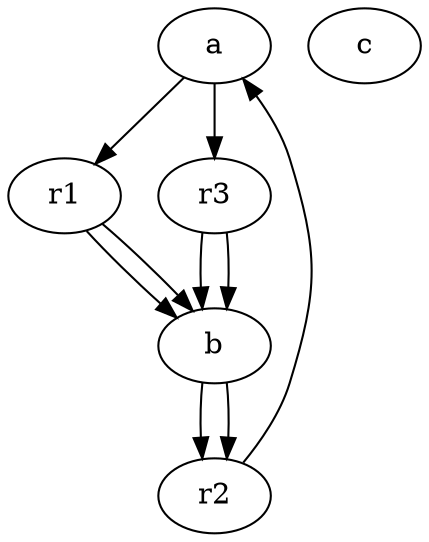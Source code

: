 digraph compt {
	graph [file="/tmp/tmptylvv9.dot",
		sim_time=10,
		volume="1e-15"
	];
	a	 [conc_init=1,
		constant=true,
		do_test=true,
		type="<utils.typeclass.BufPool object at 0x7f3fe3264550>"];
	r1	 [do_test=true,
		enzyme=b,
		kcat=0.4,
		km=4,
		type="<utils.typeclass.EnzymaticReaction object at 0x7f3fe3264890>"];
	a -> r1 [key=0];
r3 [do_test=true,
	kb=0.01,
	kf=0.001,
	reaction="<moose.ZombieReac: id=464, dataIndex=0, path=/model[0]/compt[0]/r3[0]>",
	type="<utils.typeclass.Reaction object at 0x7f3fe3264910>"];
a -> r3 [key=0];
c [conc_init=0.01,
do_test=true,
type="<utils.typeclass.Pool object at 0x7f3fe3264610>"];
b [conc_init=0,
do_test=true,
type="<utils.typeclass.Pool object at 0x7f3fe3264850>"];
r2 [do_test=true,
enzyme=c,
kcat=0.6,
km=0.01,
type="<utils.typeclass.EnzymaticReaction object at 0x7f3fe32648d0>"];
b -> r2 [key=0];
b -> r2 [key=1];
r1 -> b [key=0];
r1 -> b [key=1];
r2 -> a [key=0];
r3 -> b [key=0];
r3 -> b [key=1];
}
